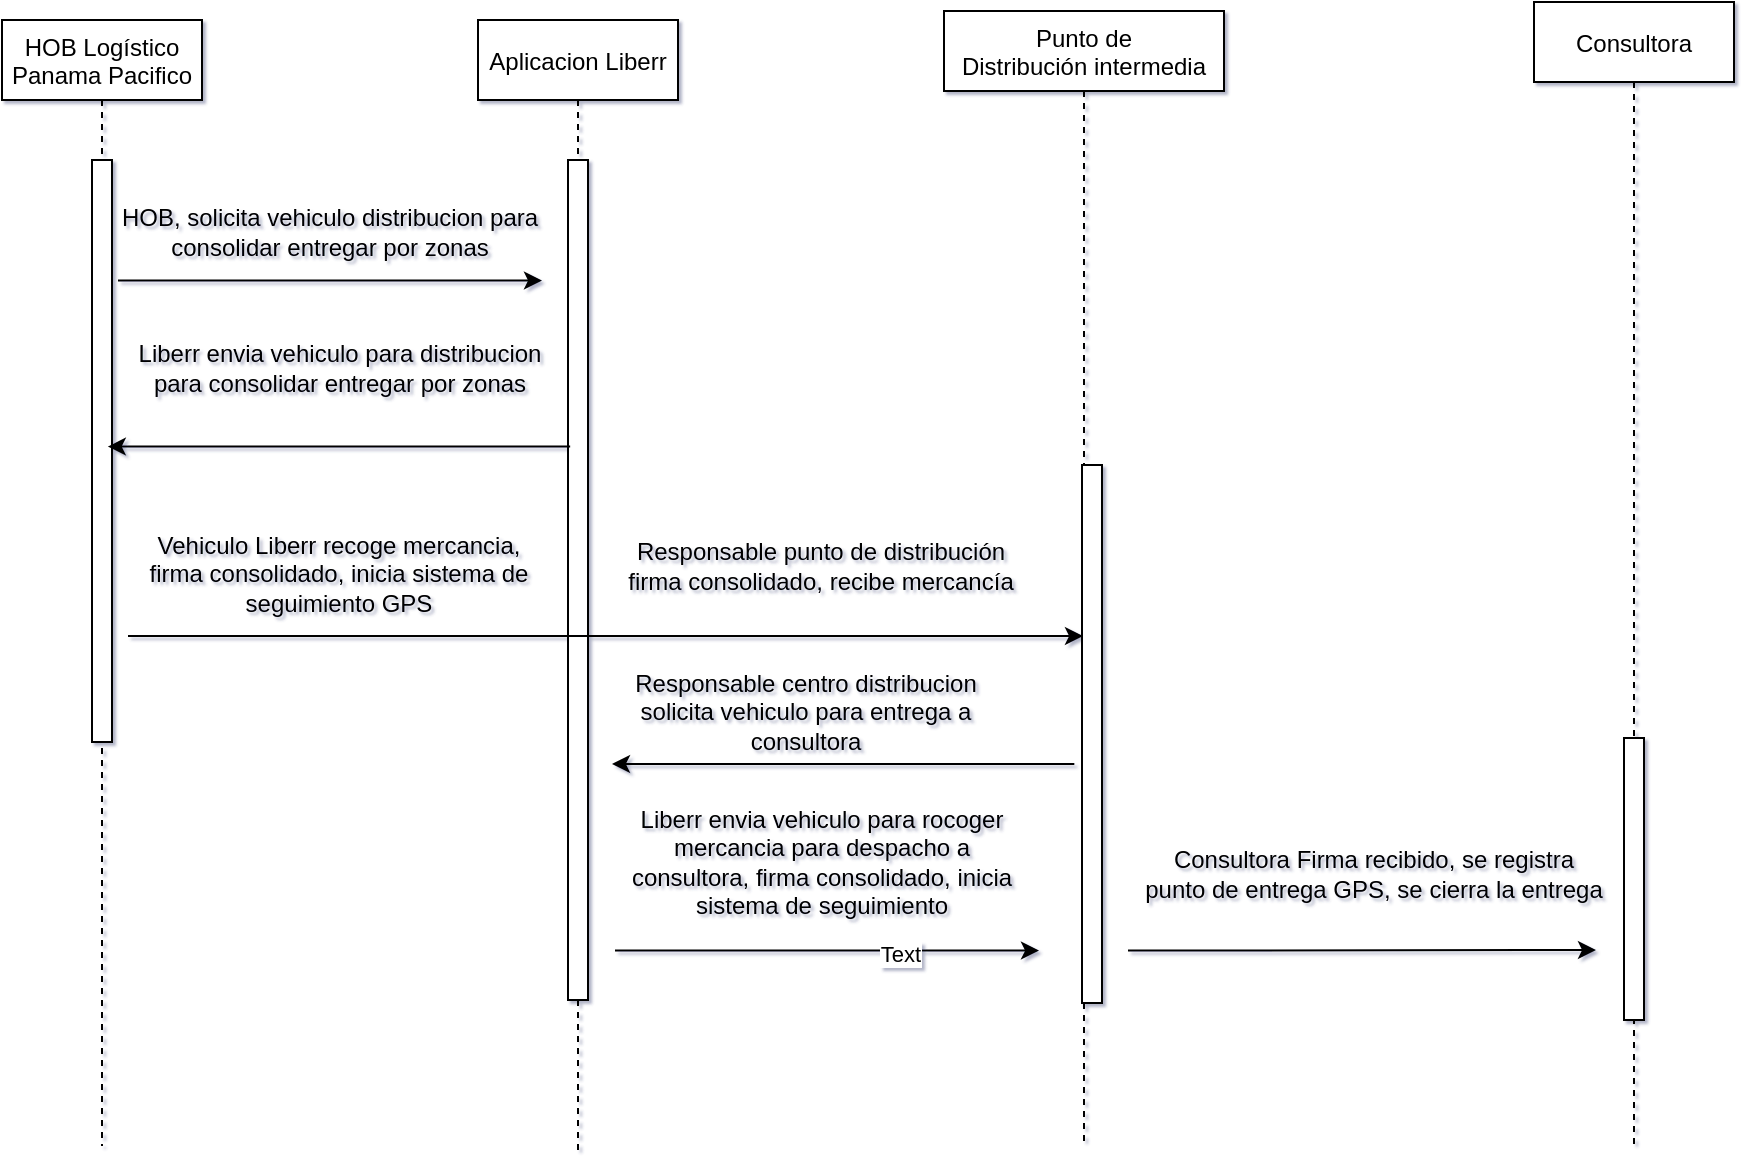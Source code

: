 <mxfile version="14.5.1" type="github">
  <diagram id="kgpKYQtTHZ0yAKxKKP6v" name="Page-1">
    <mxGraphModel dx="1460" dy="543" grid="0" gridSize="10" guides="1" tooltips="1" connect="1" arrows="1" fold="1" page="1" pageScale="1" pageWidth="1390" pageHeight="980" background="none" math="0" shadow="1">
      <root>
        <mxCell id="0" />
        <mxCell id="1" parent="0" />
        <mxCell id="3nuBFxr9cyL0pnOWT2aG-1" value="HOB Logístico&#xa;Panama Pacifico" style="shape=umlLifeline;perimeter=lifelinePerimeter;container=1;collapsible=0;recursiveResize=0;rounded=0;shadow=0;strokeWidth=1;" parent="1" vertex="1">
          <mxGeometry x="120" y="80" width="100" height="563" as="geometry" />
        </mxCell>
        <mxCell id="3nuBFxr9cyL0pnOWT2aG-2" value="" style="points=[];perimeter=orthogonalPerimeter;rounded=0;shadow=0;strokeWidth=1;" parent="3nuBFxr9cyL0pnOWT2aG-1" vertex="1">
          <mxGeometry x="45" y="70" width="10" height="291" as="geometry" />
        </mxCell>
        <mxCell id="3nuBFxr9cyL0pnOWT2aG-5" value="Punto de &#xa;Distribución intermedia" style="shape=umlLifeline;perimeter=lifelinePerimeter;container=1;collapsible=0;recursiveResize=0;rounded=0;shadow=0;strokeWidth=1;" parent="1" vertex="1">
          <mxGeometry x="591" y="75.5" width="140" height="566.5" as="geometry" />
        </mxCell>
        <mxCell id="3nuBFxr9cyL0pnOWT2aG-6" value="" style="points=[];perimeter=orthogonalPerimeter;rounded=0;shadow=0;strokeWidth=1;" parent="3nuBFxr9cyL0pnOWT2aG-5" vertex="1">
          <mxGeometry x="69" y="227" width="10" height="269" as="geometry" />
        </mxCell>
        <mxCell id="HICihGH0wUobHjoNpLKp-1" value="Consultora" style="shape=umlLifeline;perimeter=lifelinePerimeter;container=1;collapsible=0;recursiveResize=0;rounded=0;shadow=0;strokeWidth=1;" vertex="1" parent="1">
          <mxGeometry x="886" y="71" width="100" height="571" as="geometry" />
        </mxCell>
        <mxCell id="HICihGH0wUobHjoNpLKp-3" value="Aplicacion Liberr" style="shape=umlLifeline;perimeter=lifelinePerimeter;container=1;collapsible=0;recursiveResize=0;rounded=0;shadow=0;strokeWidth=1;" vertex="1" parent="1">
          <mxGeometry x="358" y="80" width="100" height="568" as="geometry" />
        </mxCell>
        <mxCell id="HICihGH0wUobHjoNpLKp-4" value="" style="points=[];perimeter=orthogonalPerimeter;rounded=0;shadow=0;strokeWidth=1;" vertex="1" parent="HICihGH0wUobHjoNpLKp-3">
          <mxGeometry x="45" y="70" width="10" height="420" as="geometry" />
        </mxCell>
        <mxCell id="HICihGH0wUobHjoNpLKp-5" value="HOB, solicita vehiculo distribucion para consolidar entregar por zonas" style="text;html=1;strokeColor=none;fillColor=none;align=center;verticalAlign=middle;whiteSpace=wrap;rounded=0;" vertex="1" parent="1">
          <mxGeometry x="178" y="136" width="212" height="99" as="geometry" />
        </mxCell>
        <mxCell id="HICihGH0wUobHjoNpLKp-9" value="" style="endArrow=classic;html=1;exitX=0;exitY=0.75;exitDx=0;exitDy=0;entryX=1;entryY=0.75;entryDx=0;entryDy=0;" edge="1" parent="1" source="HICihGH0wUobHjoNpLKp-5" target="HICihGH0wUobHjoNpLKp-5">
          <mxGeometry width="50" height="50" relative="1" as="geometry">
            <mxPoint x="481" y="225" as="sourcePoint" />
            <mxPoint x="531" y="175" as="targetPoint" />
          </mxGeometry>
        </mxCell>
        <mxCell id="HICihGH0wUobHjoNpLKp-10" value="Liberr envia vehiculo para distribucion para consolidar entregar por zonas" style="text;html=1;strokeColor=none;fillColor=none;align=center;verticalAlign=middle;whiteSpace=wrap;rounded=0;" vertex="1" parent="1">
          <mxGeometry x="182.5" y="223" width="212" height="61" as="geometry" />
        </mxCell>
        <mxCell id="HICihGH0wUobHjoNpLKp-12" value="" style="endArrow=classic;html=1;exitX=0;exitY=0.75;exitDx=0;exitDy=0;" edge="1" parent="1" target="3nuBFxr9cyL0pnOWT2aG-5">
          <mxGeometry width="50" height="50" relative="1" as="geometry">
            <mxPoint x="183" y="388" as="sourcePoint" />
            <mxPoint x="395" y="388" as="targetPoint" />
          </mxGeometry>
        </mxCell>
        <mxCell id="HICihGH0wUobHjoNpLKp-13" value="Vehiculo Liberr recoge mercancia, firma consolidado, inicia sistema de seguimiento GPS" style="text;html=1;strokeColor=none;fillColor=none;align=center;verticalAlign=middle;whiteSpace=wrap;rounded=0;" vertex="1" parent="1">
          <mxGeometry x="192" y="338" width="193" height="37" as="geometry" />
        </mxCell>
        <mxCell id="HICihGH0wUobHjoNpLKp-14" value="Responsable punto de distribución firma consolidado, recibe mercancía" style="text;html=1;strokeColor=none;fillColor=none;align=center;verticalAlign=middle;whiteSpace=wrap;rounded=0;" vertex="1" parent="1">
          <mxGeometry x="422" y="334" width="215" height="37" as="geometry" />
        </mxCell>
        <mxCell id="HICihGH0wUobHjoNpLKp-15" value="Responsable centro distribucion solicita vehiculo para entrega a consultora" style="text;html=1;strokeColor=none;fillColor=none;align=center;verticalAlign=middle;whiteSpace=wrap;rounded=0;" vertex="1" parent="1">
          <mxGeometry x="419" y="407" width="206" height="37" as="geometry" />
        </mxCell>
        <mxCell id="HICihGH0wUobHjoNpLKp-16" value="" style="endArrow=classic;html=1;entryX=1.133;entryY=0.423;entryDx=0;entryDy=0;entryPerimeter=0;" edge="1" parent="1">
          <mxGeometry width="50" height="50" relative="1" as="geometry">
            <mxPoint x="656.17" y="452.004" as="sourcePoint" />
            <mxPoint x="425.0" y="452.004" as="targetPoint" />
          </mxGeometry>
        </mxCell>
        <mxCell id="HICihGH0wUobHjoNpLKp-17" value="" style="endArrow=classic;html=1;entryX=1.133;entryY=0.423;entryDx=0;entryDy=0;entryPerimeter=0;" edge="1" parent="1">
          <mxGeometry width="50" height="50" relative="1" as="geometry">
            <mxPoint x="404.08" y="293.284" as="sourcePoint" />
            <mxPoint x="172.91" y="293.284" as="targetPoint" />
          </mxGeometry>
        </mxCell>
        <mxCell id="HICihGH0wUobHjoNpLKp-19" value="" style="endArrow=classic;html=1;exitX=0;exitY=0.75;exitDx=0;exitDy=0;entryX=1;entryY=0.75;entryDx=0;entryDy=0;" edge="1" parent="1">
          <mxGeometry width="50" height="50" relative="1" as="geometry">
            <mxPoint x="426.5" y="545.29" as="sourcePoint" />
            <mxPoint x="638.5" y="545.29" as="targetPoint" />
          </mxGeometry>
        </mxCell>
        <mxCell id="HICihGH0wUobHjoNpLKp-23" value="Text" style="edgeLabel;html=1;align=center;verticalAlign=middle;resizable=0;points=[];" vertex="1" connectable="0" parent="HICihGH0wUobHjoNpLKp-19">
          <mxGeometry x="0.344" y="-1" relative="1" as="geometry">
            <mxPoint as="offset" />
          </mxGeometry>
        </mxCell>
        <mxCell id="HICihGH0wUobHjoNpLKp-20" value="Liberr envia vehiculo para rocoger mercancia para despacho a consultora, firma consolidado, inicia sistema de seguimiento" style="text;html=1;strokeColor=none;fillColor=none;align=center;verticalAlign=middle;whiteSpace=wrap;rounded=0;" vertex="1" parent="1">
          <mxGeometry x="426.5" y="465" width="206" height="71" as="geometry" />
        </mxCell>
        <mxCell id="HICihGH0wUobHjoNpLKp-21" value="" style="points=[];perimeter=orthogonalPerimeter;rounded=0;shadow=0;strokeWidth=1;" vertex="1" parent="1">
          <mxGeometry x="931" y="439" width="10" height="141" as="geometry" />
        </mxCell>
        <mxCell id="HICihGH0wUobHjoNpLKp-22" value="" style="endArrow=classic;html=1;exitX=0;exitY=0.75;exitDx=0;exitDy=0;" edge="1" parent="1">
          <mxGeometry width="50" height="50" relative="1" as="geometry">
            <mxPoint x="683" y="545.29" as="sourcePoint" />
            <mxPoint x="917" y="545" as="targetPoint" />
          </mxGeometry>
        </mxCell>
        <mxCell id="HICihGH0wUobHjoNpLKp-24" value="Consultora Firma recibido, se registra punto de entrega GPS, se cierra la entrega" style="text;html=1;strokeColor=none;fillColor=none;align=center;verticalAlign=middle;whiteSpace=wrap;rounded=0;" vertex="1" parent="1">
          <mxGeometry x="690" y="471" width="232" height="71" as="geometry" />
        </mxCell>
      </root>
    </mxGraphModel>
  </diagram>
</mxfile>

